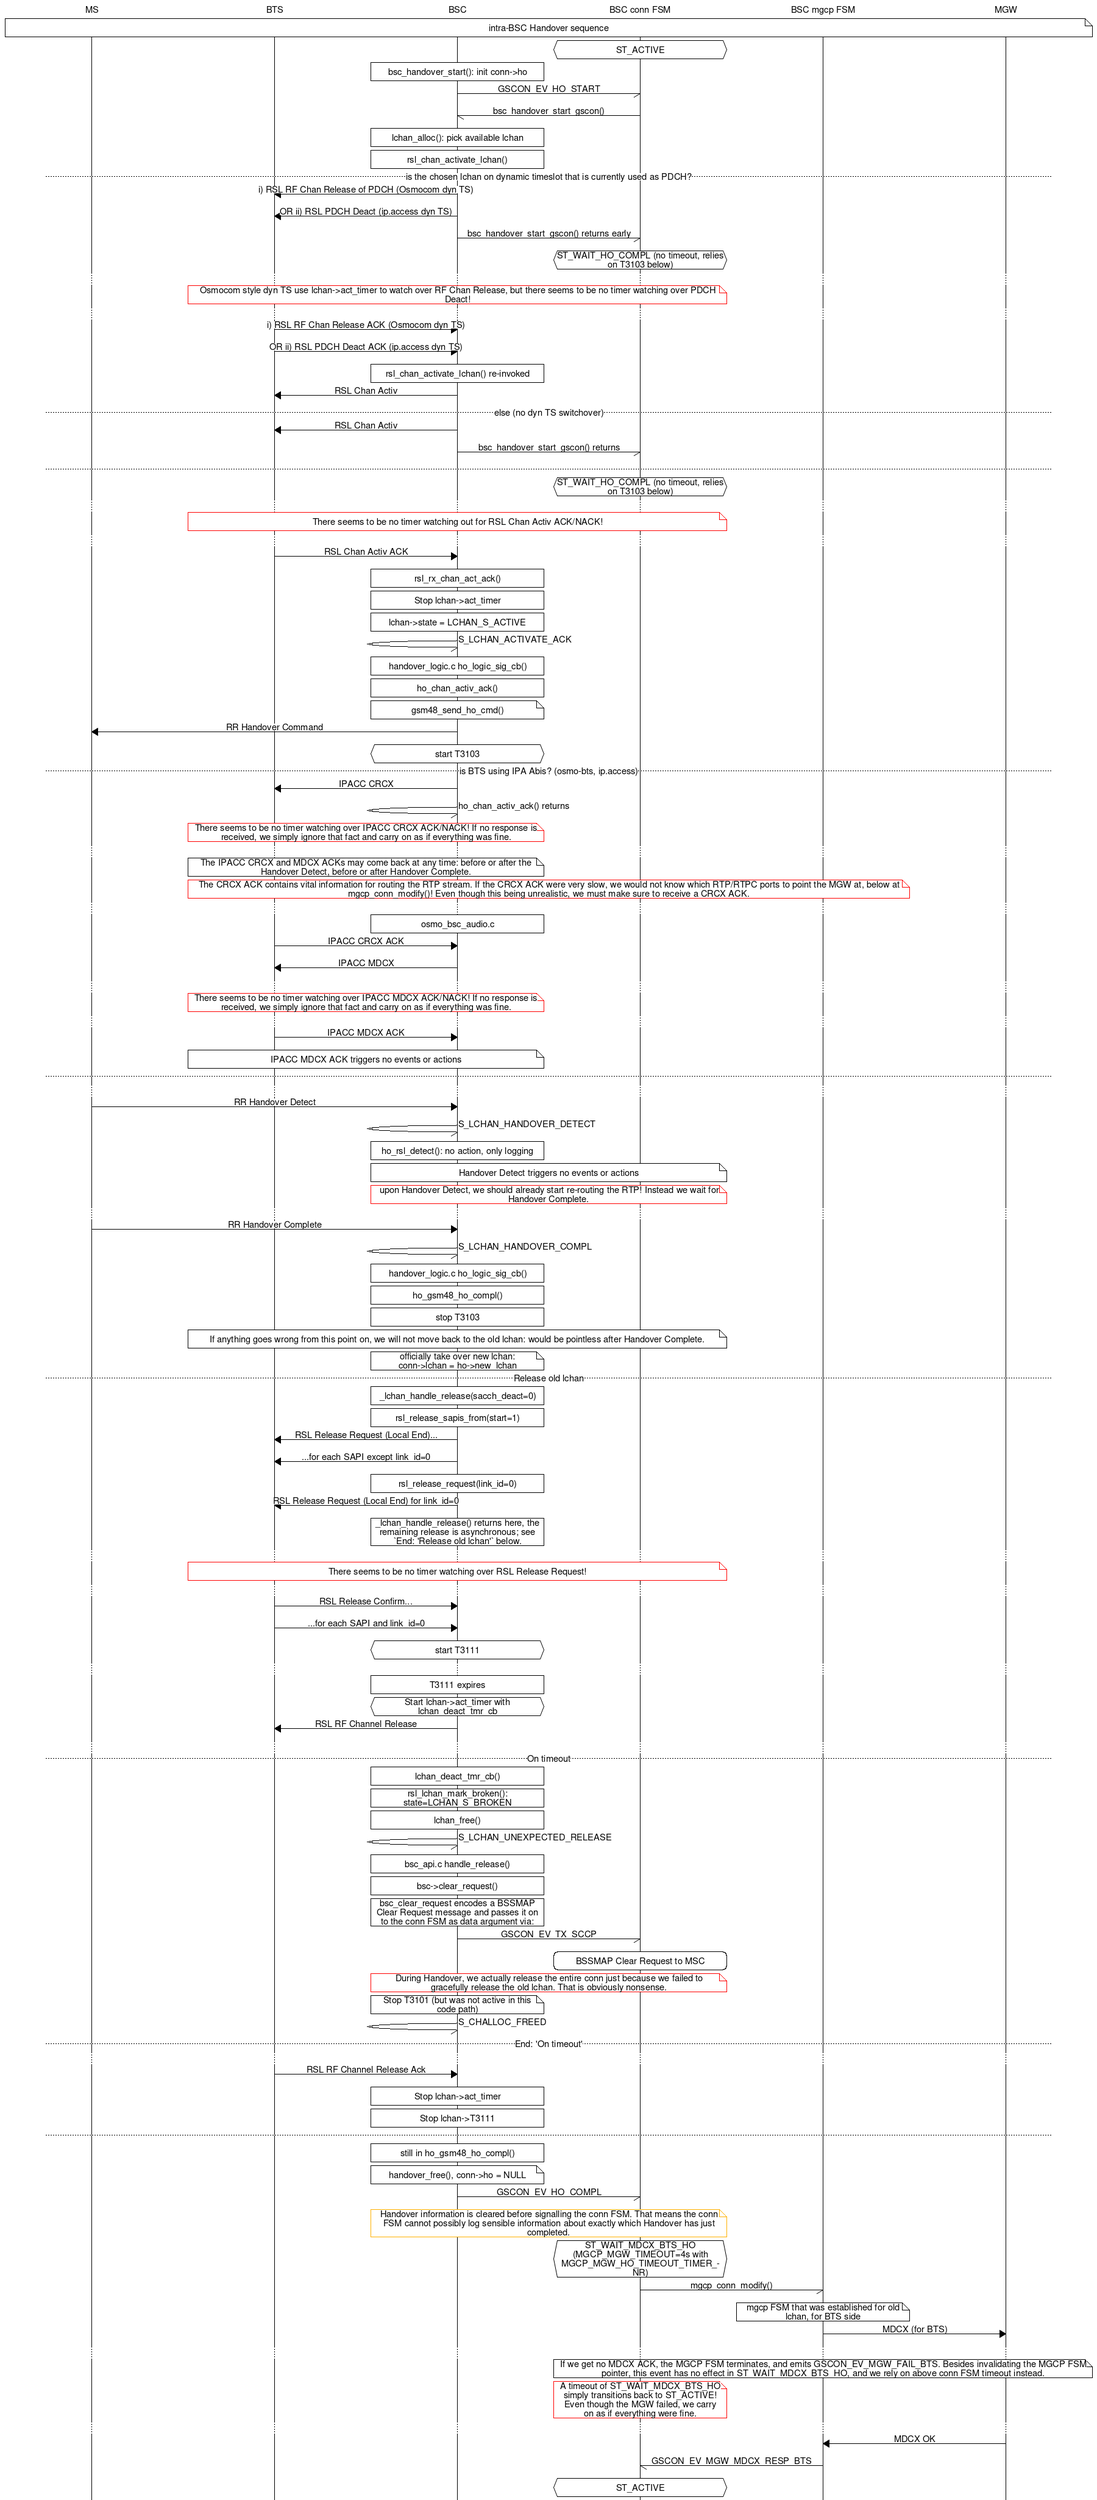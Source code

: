 # Handover between cells, intra-BSC
msc {
	hscale=3;
	ms [label="MS"], bts [label="BTS"], bsc[label="BSC"], bsc_gscon[label="BSC conn FSM"], bsc_mgcp[label="BSC mgcp FSM"], mgw[label="MGW"];

	ms note mgw [label="intra-BSC Handover sequence"];

	bsc_gscon abox bsc_gscon [label="ST_ACTIVE"];
	bsc box bsc [label="bsc_handover_start(): init conn->ho"];
	bsc -> bsc_gscon [label="GSCON_EV_HO_START"];
	bsc <- bsc_gscon [label="bsc_handover_start_gscon()"];

	bsc box bsc [label="lchan_alloc(): pick available lchan"];
	bsc box bsc [label="rsl_chan_activate_lchan()"];

	--- [label="is the chosen lchan on dynamic timeslot that is currently used as PDCH?"];
	bts <= bsc [label="i) RSL RF Chan Release of PDCH (Osmocom dyn TS)"];
	bts <= bsc [label="OR ii) RSL PDCH Deact (ip.access dyn TS)"];
	bsc -> bsc_gscon [label="bsc_handover_start_gscon() returns early"];
	bsc_gscon abox bsc_gscon [label="ST_WAIT_HO_COMPL (no timeout, relies on T3103 below)"];
	...;
	bts note bsc_gscon [linecolor="red",
		label="Osmocom style dyn TS use lchan->act_timer to watch over RF Chan Release, but there
		seems to be no timer watching over PDCH Deact!"];
	...;
	bts => bsc [label="i) RSL RF Chan Release ACK (Osmocom dyn TS)"];
	bts => bsc [label="OR ii) RSL PDCH Deact ACK (ip.access dyn TS)"];
	bsc box bsc [label="rsl_chan_activate_lchan() re-invoked"];
	bts <= bsc [label="RSL Chan Activ"];
	--- [label="else (no dyn TS switchover)"];

	bts <= bsc [label="RSL Chan Activ"];
	bsc -> bsc_gscon [label="bsc_handover_start_gscon() returns"];
	---;
	bsc_gscon abox bsc_gscon [label="ST_WAIT_HO_COMPL (no timeout, relies on T3103 below)"];

	...;
	bts note bsc_gscon [linecolor="red",
	  label="There seems to be no timer watching out for RSL Chan Activ ACK/NACK!"];
	...;
	bts => bsc [label="RSL Chan Activ ACK"];
	bsc box bsc [label="rsl_rx_chan_act_ack()"];
	bsc box bsc [label="Stop lchan->act_timer"];
	bsc box bsc [label="lchan->state = LCHAN_S_ACTIVE"];
	bsc -> bsc [label="S_LCHAN_ACTIVATE_ACK"];
	bsc box bsc [label="handover_logic.c ho_logic_sig_cb()"];
	bsc box bsc [label="ho_chan_activ_ack()"];
	bsc note bsc [label="gsm48_send_ho_cmd()"];
	ms <= bsc [label="RR Handover Command"];
	bsc abox bsc [label="start T3103"];
	--- [label="is BTS using IPA Abis? (osmo-bts, ip.access)"];
	bts <= bsc [label="IPACC CRCX"];
	bsc -> bsc [label="ho_chan_activ_ack() returns"];
	bts note bsc [linecolor="red",
	  label="There seems to be no timer watching over IPACC CRCX ACK/NACK!
	         If no response is received, we simply ignore that fact and carry on as if
		 everything was fine."];
	...;
	bts note bsc [label="The IPACC CRCX and MDCX ACKs may come back at any time:
			     before or after the Handover Detect, before or after Handover Complete."];
	bts note bsc_mgcp [linecolor="red",
	  label="The CRCX ACK contains vital information for routing the RTP stream.
	         If the CRCX ACK were very slow, we would not know which RTP/RTPC ports
		 to point the MGW at, below at mgcp_conn_modify()!
		 Even though this being unrealistic, we must make sure to receive a CRCX ACK."];
	...;
	bsc box bsc [label="osmo_bsc_audio.c"];
	bts => bsc [label="IPACC CRCX ACK"];
	bts <= bsc [label="IPACC MDCX"];
	...;
	bts note bsc [linecolor="red",
	  label="There seems to be no timer watching over IPACC MDCX ACK/NACK!
	         If no response is received, we simply ignore that fact and carry on as if
		 everything was fine."];
	...;
	bts => bsc [label="IPACC MDCX ACK"];
	bts note bsc [label="IPACC MDCX ACK triggers no events or actions"];
	---;

	...;
	ms => bsc [label="RR Handover Detect"];
	bsc -> bsc [label="S_LCHAN_HANDOVER_DETECT"];
	bsc box bsc [label="ho_rsl_detect(): no action, only logging"];
	bsc note bsc_gscon [label="Handover Detect triggers no events or actions"];
	bsc note bsc_gscon [linecolor="red",
	  label="upon Handover Detect, we should already start re-routing the RTP!
	         Instead we wait for Handover Complete."];

	...;
	ms => bsc [label="RR Handover Complete"];
	bsc -> bsc [label="S_LCHAN_HANDOVER_COMPL"];
	bsc box bsc [label="handover_logic.c ho_logic_sig_cb()"];
	bsc box bsc [label="ho_gsm48_ho_compl()"];
	bsc box bsc [label="stop T3103"];
	bts note bsc_gscon [label="If anything goes wrong from this point on, we will not move back
	                           to the old lchan: would be pointless after Handover Complete."];
	bsc note bsc [label="officially take over new lchan: conn->lchan = ho->new_lchan"];

	--- [label="Release old lchan"];
	bsc box bsc [label="_lchan_handle_release(sacch_deact=0)"];
	bsc box bsc [label="rsl_release_sapis_from(start=1)"];
	bts <= bsc [label="RSL Release Request (Local End)..."];
	bts <= bsc [label="...for each SAPI except link_id=0"];
	bsc box bsc [label="rsl_release_request(link_id=0)"];
	bts <= bsc [label="RSL Release Request (Local End) for link_id=0"];
	bsc box bsc [label="_lchan_handle_release() returns here, the remaining release is asynchronous;
	                    see `End: 'Release old lchan'` below."];
	...;
	bts note bsc_gscon [linecolor="red",
	  label="There seems to be no timer watching over RSL Release Request!"];
	...;
	bts => bsc [label="RSL Release Confirm..."];
	bts => bsc [label="...for each SAPI and link_id=0"];
	bsc abox bsc [label="start T3111"];
	...;
	bsc box bsc [label="T3111 expires"];
	bsc abox bsc [label="Start lchan->act_timer with lchan_deact_tmr_cb"];
	bts <= bsc [label="RSL RF Channel Release"];
	...;
	--- [label="On timeout"];
	bsc box bsc [label="lchan_deact_tmr_cb()"];
	bsc box bsc [label="rsl_lchan_mark_broken(): state=LCHAN_S_BROKEN"];
	bsc box bsc [label="lchan_free()"];
	bsc -> bsc [label="S_LCHAN_UNEXPECTED_RELEASE"];
	bsc box bsc [label="bsc_api.c handle_release()"];
	bsc box bsc [label="bsc->clear_request()"];
	bsc box bsc [label="bsc_clear_request encodes a BSSMAP Clear Request message and passes it on
	                    to the conn FSM as data argument via:"];
	bsc -> bsc_gscon [label="GSCON_EV_TX_SCCP"];
	bsc_gscon rbox bsc_gscon [label="BSSMAP Clear Request to MSC"];
	bsc note bsc_gscon [linecolor="red",
	  label="During Handover, we actually release the entire conn just because we failed to
	         gracefully release the old lchan. That is obviously nonsense."];
	bsc note bsc [label="Stop T3101 (but was not active in this code path)"];
	bsc -> bsc [label="S_CHALLOC_FREED"];
	--- [label="End: 'On timeout'"];
	...;
	bts => bsc [label="RSL RF Channel Release Ack"];
	bsc box bsc [label="Stop lchan->act_timer"];
	bsc box bsc [label="Stop lchan->T3111"];
	---;

	bsc box bsc [label="still in ho_gsm48_ho_compl()"];
	bsc note bsc [label="handover_free(), conn->ho = NULL"];
	bsc -> bsc_gscon [label="GSCON_EV_HO_COMPL"];
	bsc note bsc_gscon [linecolor="orange",
	  label="Handover information is cleared before signalling the conn FSM.
	         That means the conn FSM cannot possibly log sensible information about exactly
		 which Handover has just completed."];

	bsc_gscon abox bsc_gscon [label="ST_WAIT_MDCX_BTS_HO
					 (MGCP_MGW_TIMEOUT=4s with MGCP_MGW_HO_TIMEOUT_TIMER_NR)"];

	bsc_gscon -> bsc_mgcp [label="mgcp_conn_modify()"];
	bsc_mgcp note bsc_mgcp [label="mgcp FSM that was established for old lchan, for BTS side"];
	bsc_mgcp => mgw [label="MDCX (for BTS)"];
	...;
	bsc_gscon note mgw [
	  label="If we get no MDCX ACK, the MGCP FSM terminates, and emits GSCON_EV_MGW_FAIL_BTS.
		 Besides invalidating the MGCP FSM pointer, this event has no
		 effect in ST_WAIT_MDCX_BTS_HO, and we rely on above conn FSM
		 timeout instead."];
	bsc_gscon note bsc_gscon [linecolor="red",
	  label="A timeout of ST_WAIT_MDCX_BTS_HO simply transitions back to ST_ACTIVE!
	         Even though the MGW failed, we carry on as if everything were fine."];
	...;
	bsc_mgcp <= mgw [label="MDCX OK"];
	bsc_mgcp -> bsc_gscon [label="GSCON_EV_MGW_MDCX_RESP_BTS"];
	bsc_gscon abox bsc_gscon [label="ST_ACTIVE"];
}
